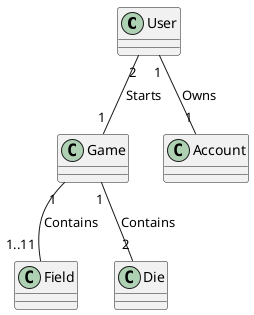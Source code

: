 @startuml
'https://plantuml.com/class-diagram

User "2" --"1" Game:Starts
User "1" -- "1"Account:Owns
Game"1"--"1..11"Field:Contains


Game"1"--"2"Die:Contains







@enduml